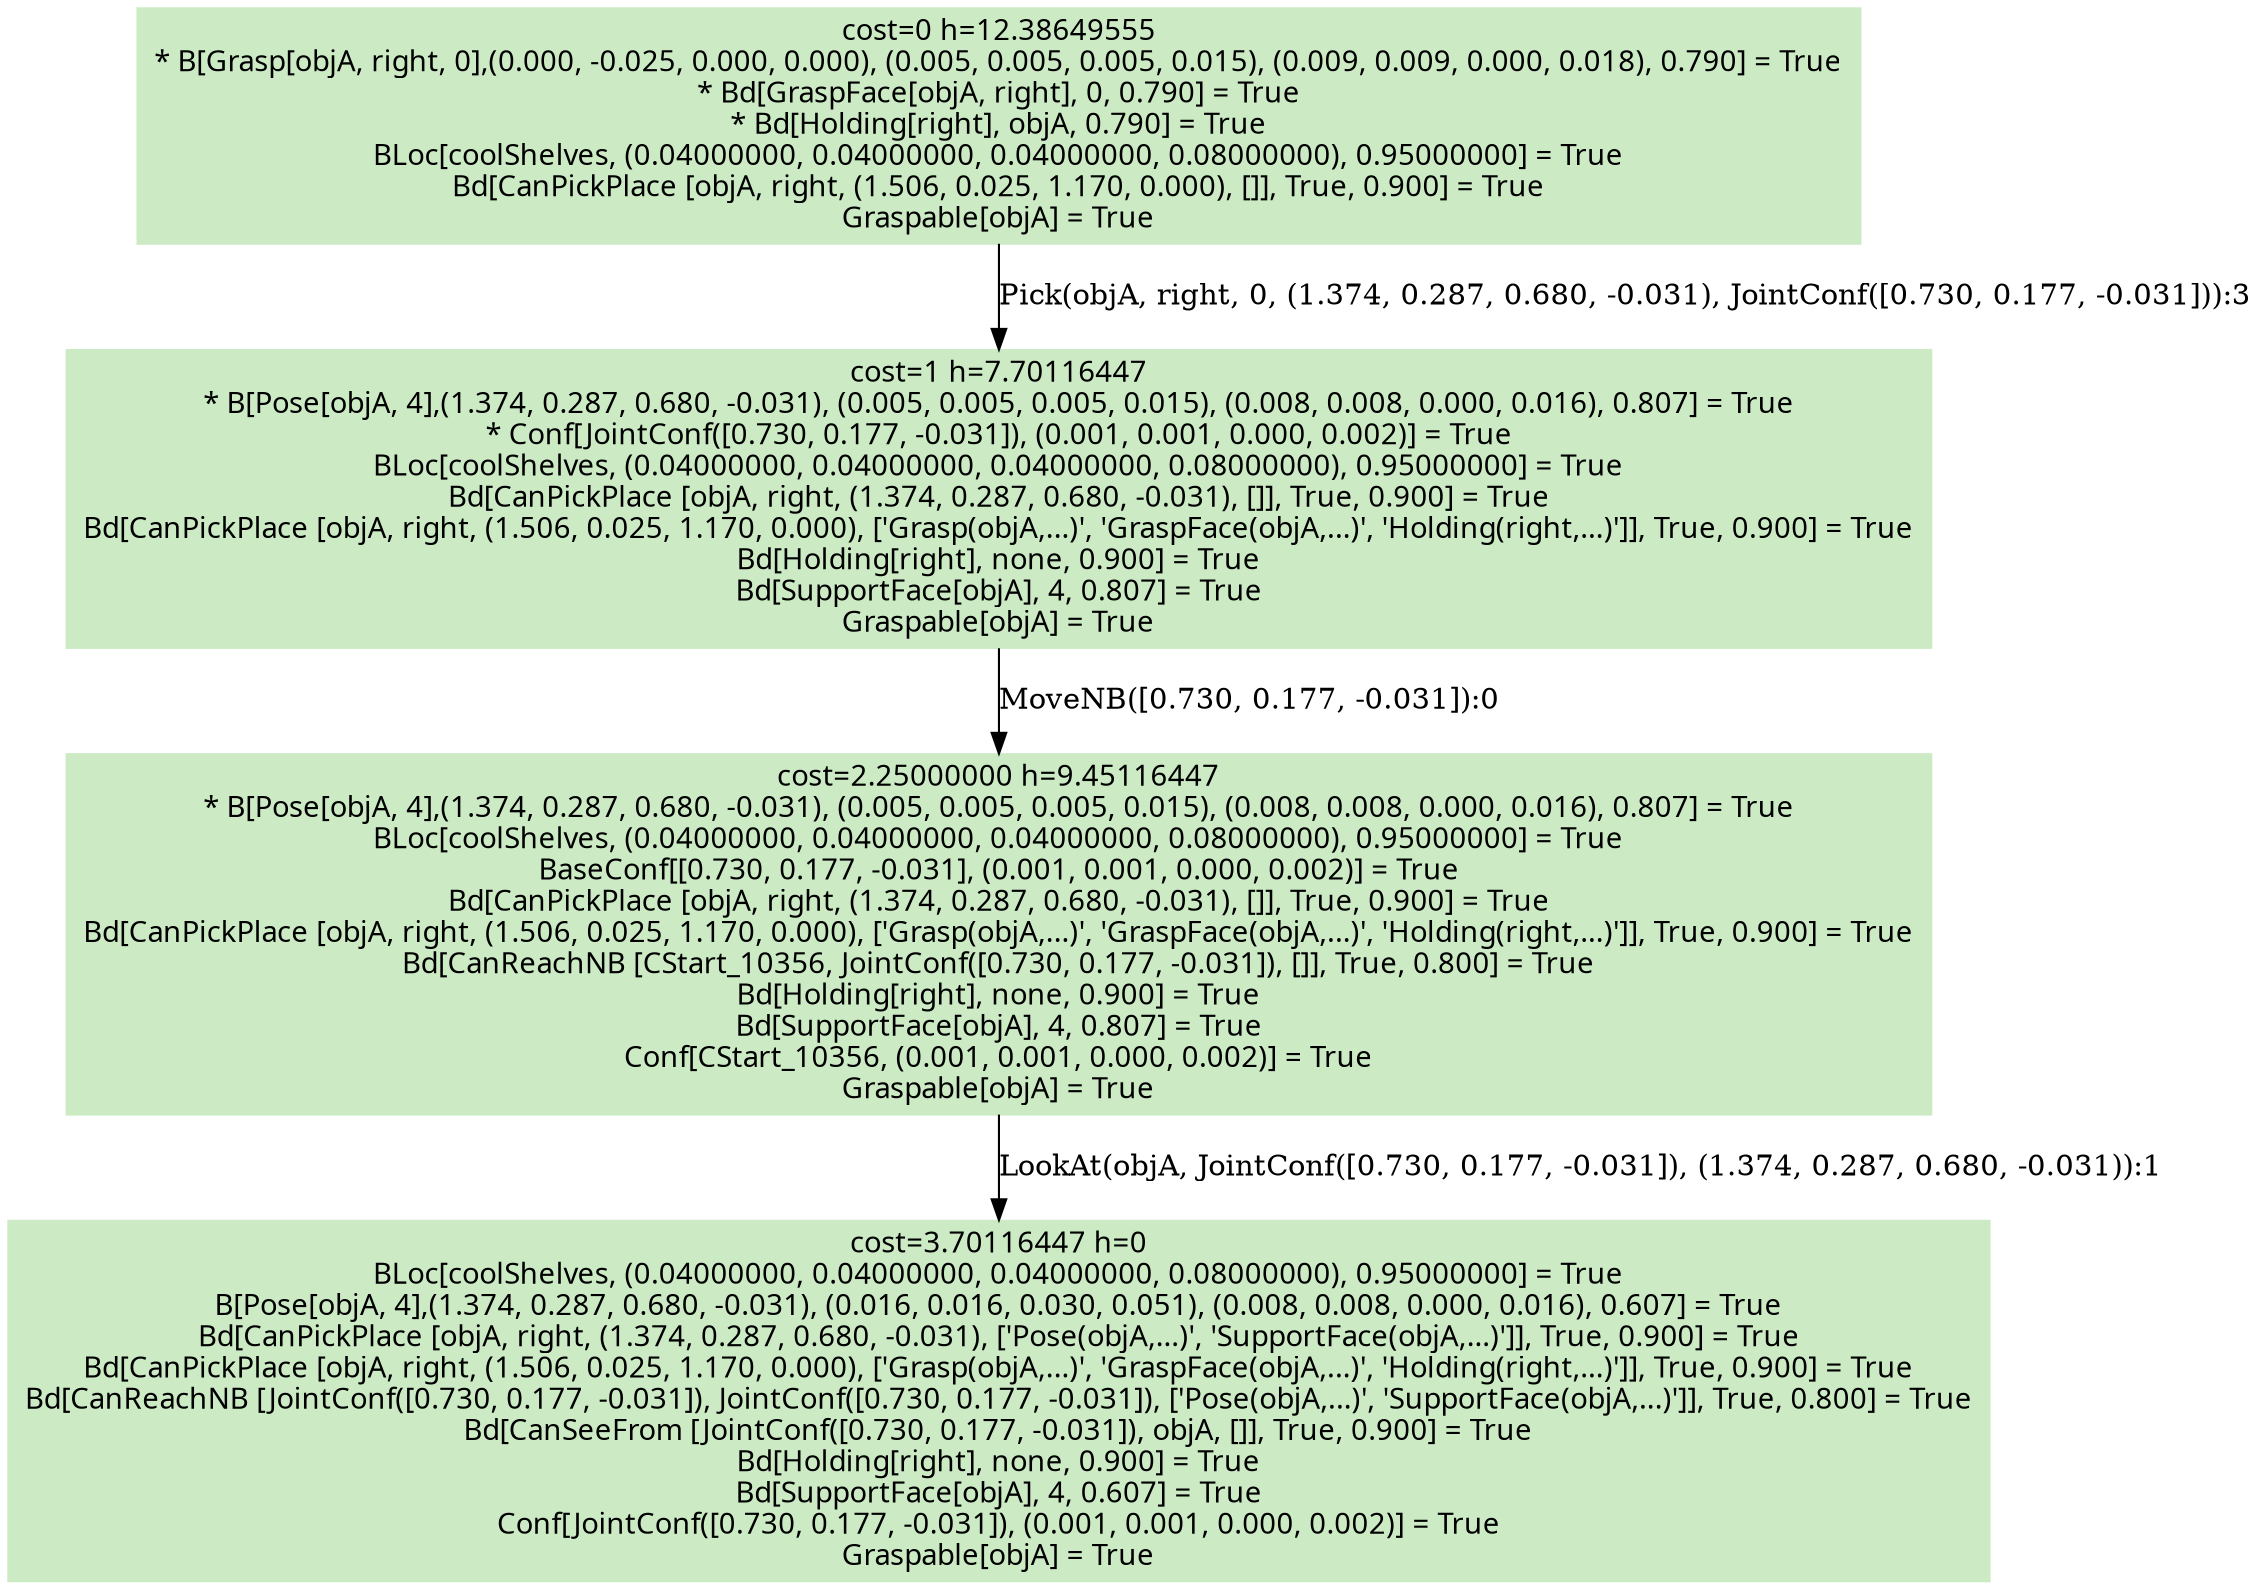 digraph G {
    ordering=out;
    node [fontname=HelveticaBold];
    "4511" [shape=box, label="cost=0 h=12.38649555\n* B[Grasp[objA, right, 0],(0.000, -0.025, 0.000, 0.000), (0.005, 0.005, 0.005, 0.015), (0.009, 0.009, 0.000, 0.018), 0.790] = True\n* Bd[GraspFace[objA, right], 0, 0.790] = True\n* Bd[Holding[right], objA, 0.790] = True\nBLoc[coolShelves, (0.04000000, 0.04000000, 0.04000000, 0.08000000), 0.95000000] = True\nBd[CanPickPlace [objA, right, (1.506, 0.025, 1.170, 0.000), []], True, 0.900] = True\nGraspable[objA] = True\n"];
    "5646" [shape=box, label="cost=1 h=7.70116447\n* B[Pose[objA, 4],(1.374, 0.287, 0.680, -0.031), (0.005, 0.005, 0.005, 0.015), (0.008, 0.008, 0.000, 0.016), 0.807] = True\n* Conf[JointConf([0.730, 0.177, -0.031]), (0.001, 0.001, 0.000, 0.002)] = True\nBLoc[coolShelves, (0.04000000, 0.04000000, 0.04000000, 0.08000000), 0.95000000] = True\nBd[CanPickPlace [objA, right, (1.374, 0.287, 0.680, -0.031), []], True, 0.900] = True\nBd[CanPickPlace [objA, right, (1.506, 0.025, 1.170, 0.000), ['Grasp(objA,...)', 'GraspFace(objA,...)', 'Holding(right,...)']], True, 0.900] = True\nBd[Holding[right], none, 0.900] = True\nBd[SupportFace[objA], 4, 0.807] = True\nGraspable[objA] = True\n"];
    "4511" [shape=box, style=filled, colorscheme=pastel16, color=2, label="cost=0 h=12.38649555\n* B[Grasp[objA, right, 0],(0.000, -0.025, 0.000, 0.000), (0.005, 0.005, 0.005, 0.015), (0.009, 0.009, 0.000, 0.018), 0.790] = True\n* Bd[GraspFace[objA, right], 0, 0.790] = True\n* Bd[Holding[right], objA, 0.790] = True\nBLoc[coolShelves, (0.04000000, 0.04000000, 0.04000000, 0.08000000), 0.95000000] = True\nBd[CanPickPlace [objA, right, (1.506, 0.025, 1.170, 0.000), []], True, 0.900] = True\nGraspable[objA] = True\n"];
    "4511" -> "5646"[label="Pick(objA, right, 0, (1.374, 0.287, 0.680, -0.031), JointConf([0.730, 0.177, -0.031])):3"];
    "5658" [shape=box, label="cost=2.25000000 h=9.45116447\n* B[Pose[objA, 4],(1.374, 0.287, 0.680, -0.031), (0.005, 0.005, 0.005, 0.015), (0.008, 0.008, 0.000, 0.016), 0.807] = True\nBLoc[coolShelves, (0.04000000, 0.04000000, 0.04000000, 0.08000000), 0.95000000] = True\nBaseConf[[0.730, 0.177, -0.031], (0.001, 0.001, 0.000, 0.002)] = True\nBd[CanPickPlace [objA, right, (1.374, 0.287, 0.680, -0.031), []], True, 0.900] = True\nBd[CanPickPlace [objA, right, (1.506, 0.025, 1.170, 0.000), ['Grasp(objA,...)', 'GraspFace(objA,...)', 'Holding(right,...)']], True, 0.900] = True\nBd[CanReachNB [CStart_10356, JointConf([0.730, 0.177, -0.031]), []], True, 0.800] = True\nBd[Holding[right], none, 0.900] = True\nBd[SupportFace[objA], 4, 0.807] = True\nConf[CStart_10356, (0.001, 0.001, 0.000, 0.002)] = True\nGraspable[objA] = True\n"];
    "5646" [shape=box, style=filled, colorscheme=pastel16, color=2, label="cost=1 h=7.70116447\n* B[Pose[objA, 4],(1.374, 0.287, 0.680, -0.031), (0.005, 0.005, 0.005, 0.015), (0.008, 0.008, 0.000, 0.016), 0.807] = True\n* Conf[JointConf([0.730, 0.177, -0.031]), (0.001, 0.001, 0.000, 0.002)] = True\nBLoc[coolShelves, (0.04000000, 0.04000000, 0.04000000, 0.08000000), 0.95000000] = True\nBd[CanPickPlace [objA, right, (1.374, 0.287, 0.680, -0.031), []], True, 0.900] = True\nBd[CanPickPlace [objA, right, (1.506, 0.025, 1.170, 0.000), ['Grasp(objA,...)', 'GraspFace(objA,...)', 'Holding(right,...)']], True, 0.900] = True\nBd[Holding[right], none, 0.900] = True\nBd[SupportFace[objA], 4, 0.807] = True\nGraspable[objA] = True\n"];
    "5646" -> "5658"[label="MoveNB([0.730, 0.177, -0.031]):0"];
    "5687" [shape=box, label="cost=3.70116447 h=0\nBLoc[coolShelves, (0.04000000, 0.04000000, 0.04000000, 0.08000000), 0.95000000] = True\nB[Pose[objA, 4],(1.374, 0.287, 0.680, -0.031), (0.016, 0.016, 0.030, 0.051), (0.008, 0.008, 0.000, 0.016), 0.607] = True\nBd[CanPickPlace [objA, right, (1.374, 0.287, 0.680, -0.031), ['Pose(objA,...)', 'SupportFace(objA,...)']], True, 0.900] = True\nBd[CanPickPlace [objA, right, (1.506, 0.025, 1.170, 0.000), ['Grasp(objA,...)', 'GraspFace(objA,...)', 'Holding(right,...)']], True, 0.900] = True\nBd[CanReachNB [JointConf([0.730, 0.177, -0.031]), JointConf([0.730, 0.177, -0.031]), ['Pose(objA,...)', 'SupportFace(objA,...)']], True, 0.800] = True\nBd[CanSeeFrom [JointConf([0.730, 0.177, -0.031]), objA, []], True, 0.900] = True\nBd[Holding[right], none, 0.900] = True\nBd[SupportFace[objA], 4, 0.607] = True\nConf[JointConf([0.730, 0.177, -0.031]), (0.001, 0.001, 0.000, 0.002)] = True\nGraspable[objA] = True\n"];
    "5658" [shape=box, style=filled, colorscheme=pastel16, color=2, label="cost=2.25000000 h=9.45116447\n* B[Pose[objA, 4],(1.374, 0.287, 0.680, -0.031), (0.005, 0.005, 0.005, 0.015), (0.008, 0.008, 0.000, 0.016), 0.807] = True\nBLoc[coolShelves, (0.04000000, 0.04000000, 0.04000000, 0.08000000), 0.95000000] = True\nBaseConf[[0.730, 0.177, -0.031], (0.001, 0.001, 0.000, 0.002)] = True\nBd[CanPickPlace [objA, right, (1.374, 0.287, 0.680, -0.031), []], True, 0.900] = True\nBd[CanPickPlace [objA, right, (1.506, 0.025, 1.170, 0.000), ['Grasp(objA,...)', 'GraspFace(objA,...)', 'Holding(right,...)']], True, 0.900] = True\nBd[CanReachNB [CStart_10356, JointConf([0.730, 0.177, -0.031]), []], True, 0.800] = True\nBd[Holding[right], none, 0.900] = True\nBd[SupportFace[objA], 4, 0.807] = True\nConf[CStart_10356, (0.001, 0.001, 0.000, 0.002)] = True\nGraspable[objA] = True\n"];
    "5658" -> "5687"[label="LookAt(objA, JointConf([0.730, 0.177, -0.031]), (1.374, 0.287, 0.680, -0.031)):1"];
    "4511" [shape=box, style=filled, colorscheme=pastel16,color=3];
    "5646" [shape=box, style=filled, colorscheme=pastel16,color=3];
    "5658" [shape=box, style=filled, colorscheme=pastel16,color=3];
    "5687" [shape=box, style=filled, colorscheme=pastel16,color=3];
}
